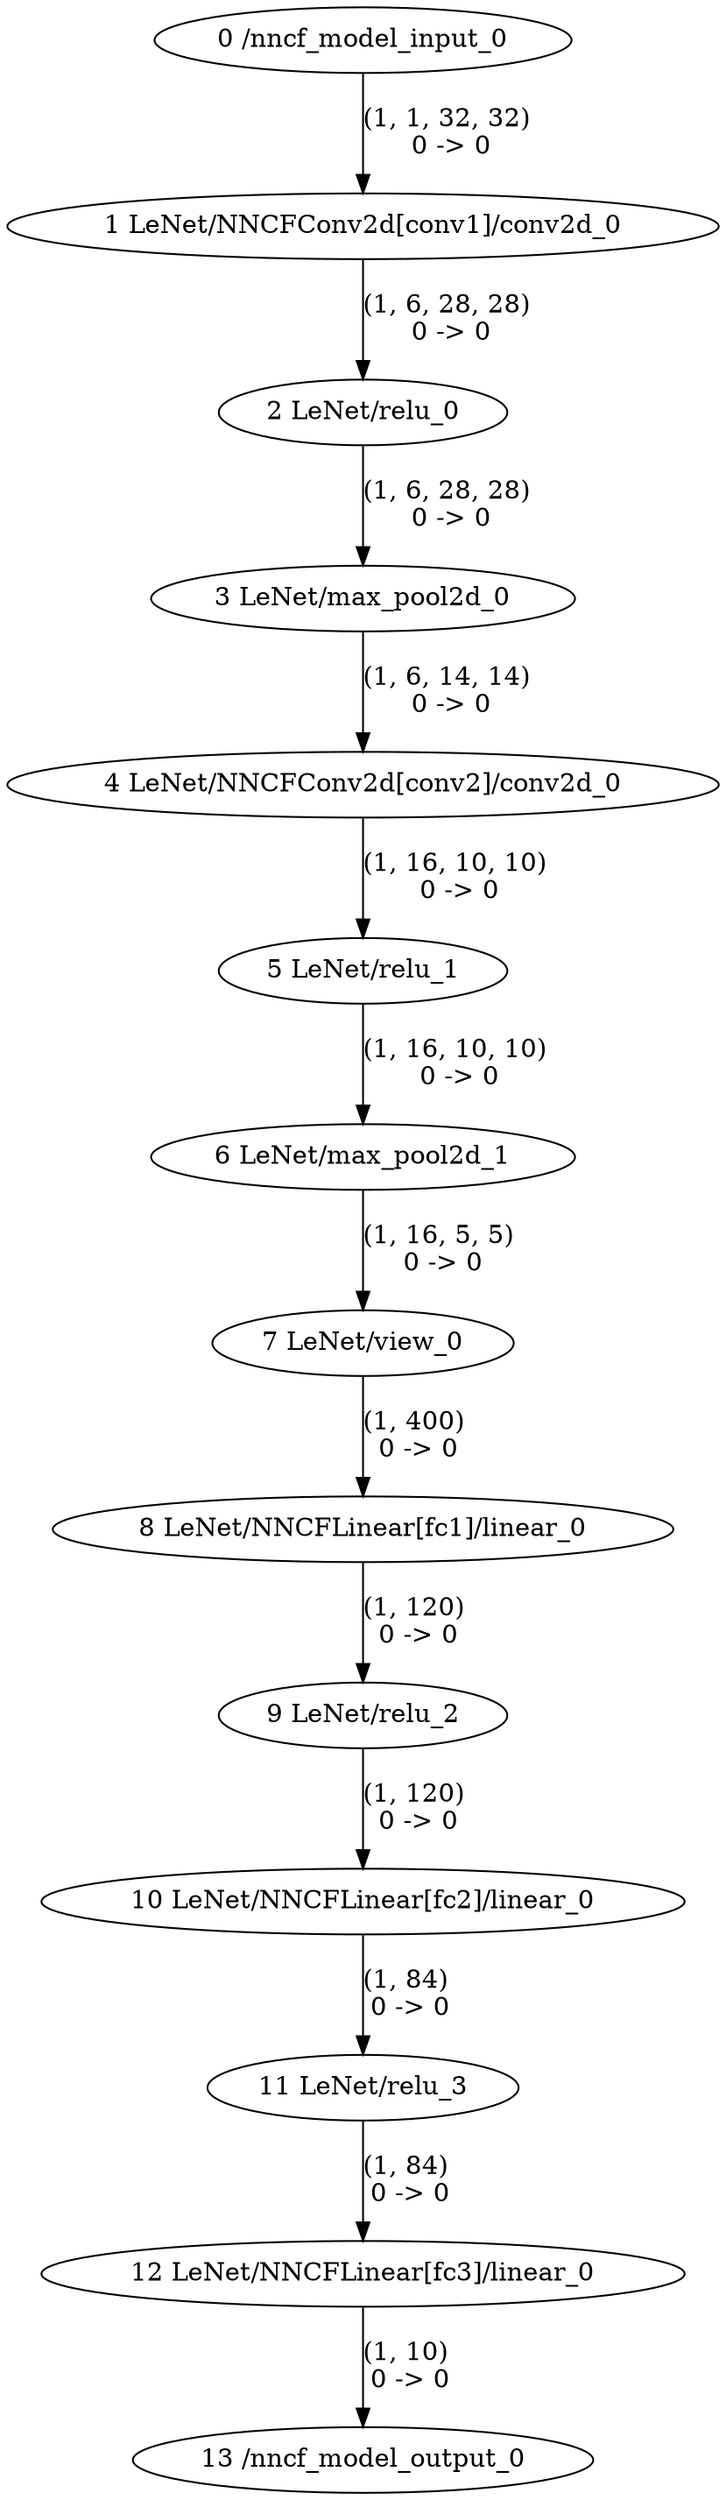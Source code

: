 strict digraph  {
"0 /nncf_model_input_0";
"1 LeNet/NNCFConv2d[conv1]/conv2d_0";
"2 LeNet/relu_0";
"3 LeNet/max_pool2d_0";
"4 LeNet/NNCFConv2d[conv2]/conv2d_0";
"5 LeNet/relu_1";
"6 LeNet/max_pool2d_1";
"7 LeNet/view_0";
"8 LeNet/NNCFLinear[fc1]/linear_0";
"9 LeNet/relu_2";
"10 LeNet/NNCFLinear[fc2]/linear_0";
"11 LeNet/relu_3";
"12 LeNet/NNCFLinear[fc3]/linear_0";
"13 /nncf_model_output_0";
"0 /nncf_model_input_0" -> "1 LeNet/NNCFConv2d[conv1]/conv2d_0"  [label="(1, 1, 32, 32) \n0 -> 0", style=solid];
"1 LeNet/NNCFConv2d[conv1]/conv2d_0" -> "2 LeNet/relu_0"  [label="(1, 6, 28, 28) \n0 -> 0", style=solid];
"2 LeNet/relu_0" -> "3 LeNet/max_pool2d_0"  [label="(1, 6, 28, 28) \n0 -> 0", style=solid];
"3 LeNet/max_pool2d_0" -> "4 LeNet/NNCFConv2d[conv2]/conv2d_0"  [label="(1, 6, 14, 14) \n0 -> 0", style=solid];
"4 LeNet/NNCFConv2d[conv2]/conv2d_0" -> "5 LeNet/relu_1"  [label="(1, 16, 10, 10) \n0 -> 0", style=solid];
"5 LeNet/relu_1" -> "6 LeNet/max_pool2d_1"  [label="(1, 16, 10, 10) \n0 -> 0", style=solid];
"6 LeNet/max_pool2d_1" -> "7 LeNet/view_0"  [label="(1, 16, 5, 5) \n0 -> 0", style=solid];
"7 LeNet/view_0" -> "8 LeNet/NNCFLinear[fc1]/linear_0"  [label="(1, 400) \n0 -> 0", style=solid];
"8 LeNet/NNCFLinear[fc1]/linear_0" -> "9 LeNet/relu_2"  [label="(1, 120) \n0 -> 0", style=solid];
"9 LeNet/relu_2" -> "10 LeNet/NNCFLinear[fc2]/linear_0"  [label="(1, 120) \n0 -> 0", style=solid];
"10 LeNet/NNCFLinear[fc2]/linear_0" -> "11 LeNet/relu_3"  [label="(1, 84) \n0 -> 0", style=solid];
"11 LeNet/relu_3" -> "12 LeNet/NNCFLinear[fc3]/linear_0"  [label="(1, 84) \n0 -> 0", style=solid];
"12 LeNet/NNCFLinear[fc3]/linear_0" -> "13 /nncf_model_output_0"  [label="(1, 10) \n0 -> 0", style=solid];
}
